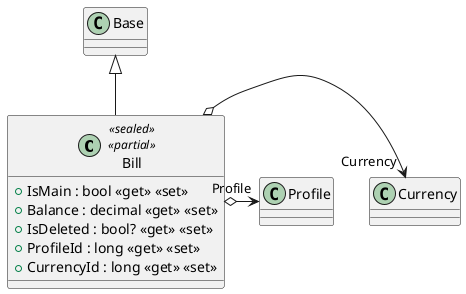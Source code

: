 @startuml
class Bill <<sealed>> <<partial>> {
    + IsMain : bool <<get>> <<set>>
    + Balance : decimal <<get>> <<set>>
    + IsDeleted : bool? <<get>> <<set>>
    + ProfileId : long <<get>> <<set>>
    + CurrencyId : long <<get>> <<set>>
}
Base <|-- Bill
Bill o-> "Currency" Currency
Bill o-> "Profile" Profile
@enduml
